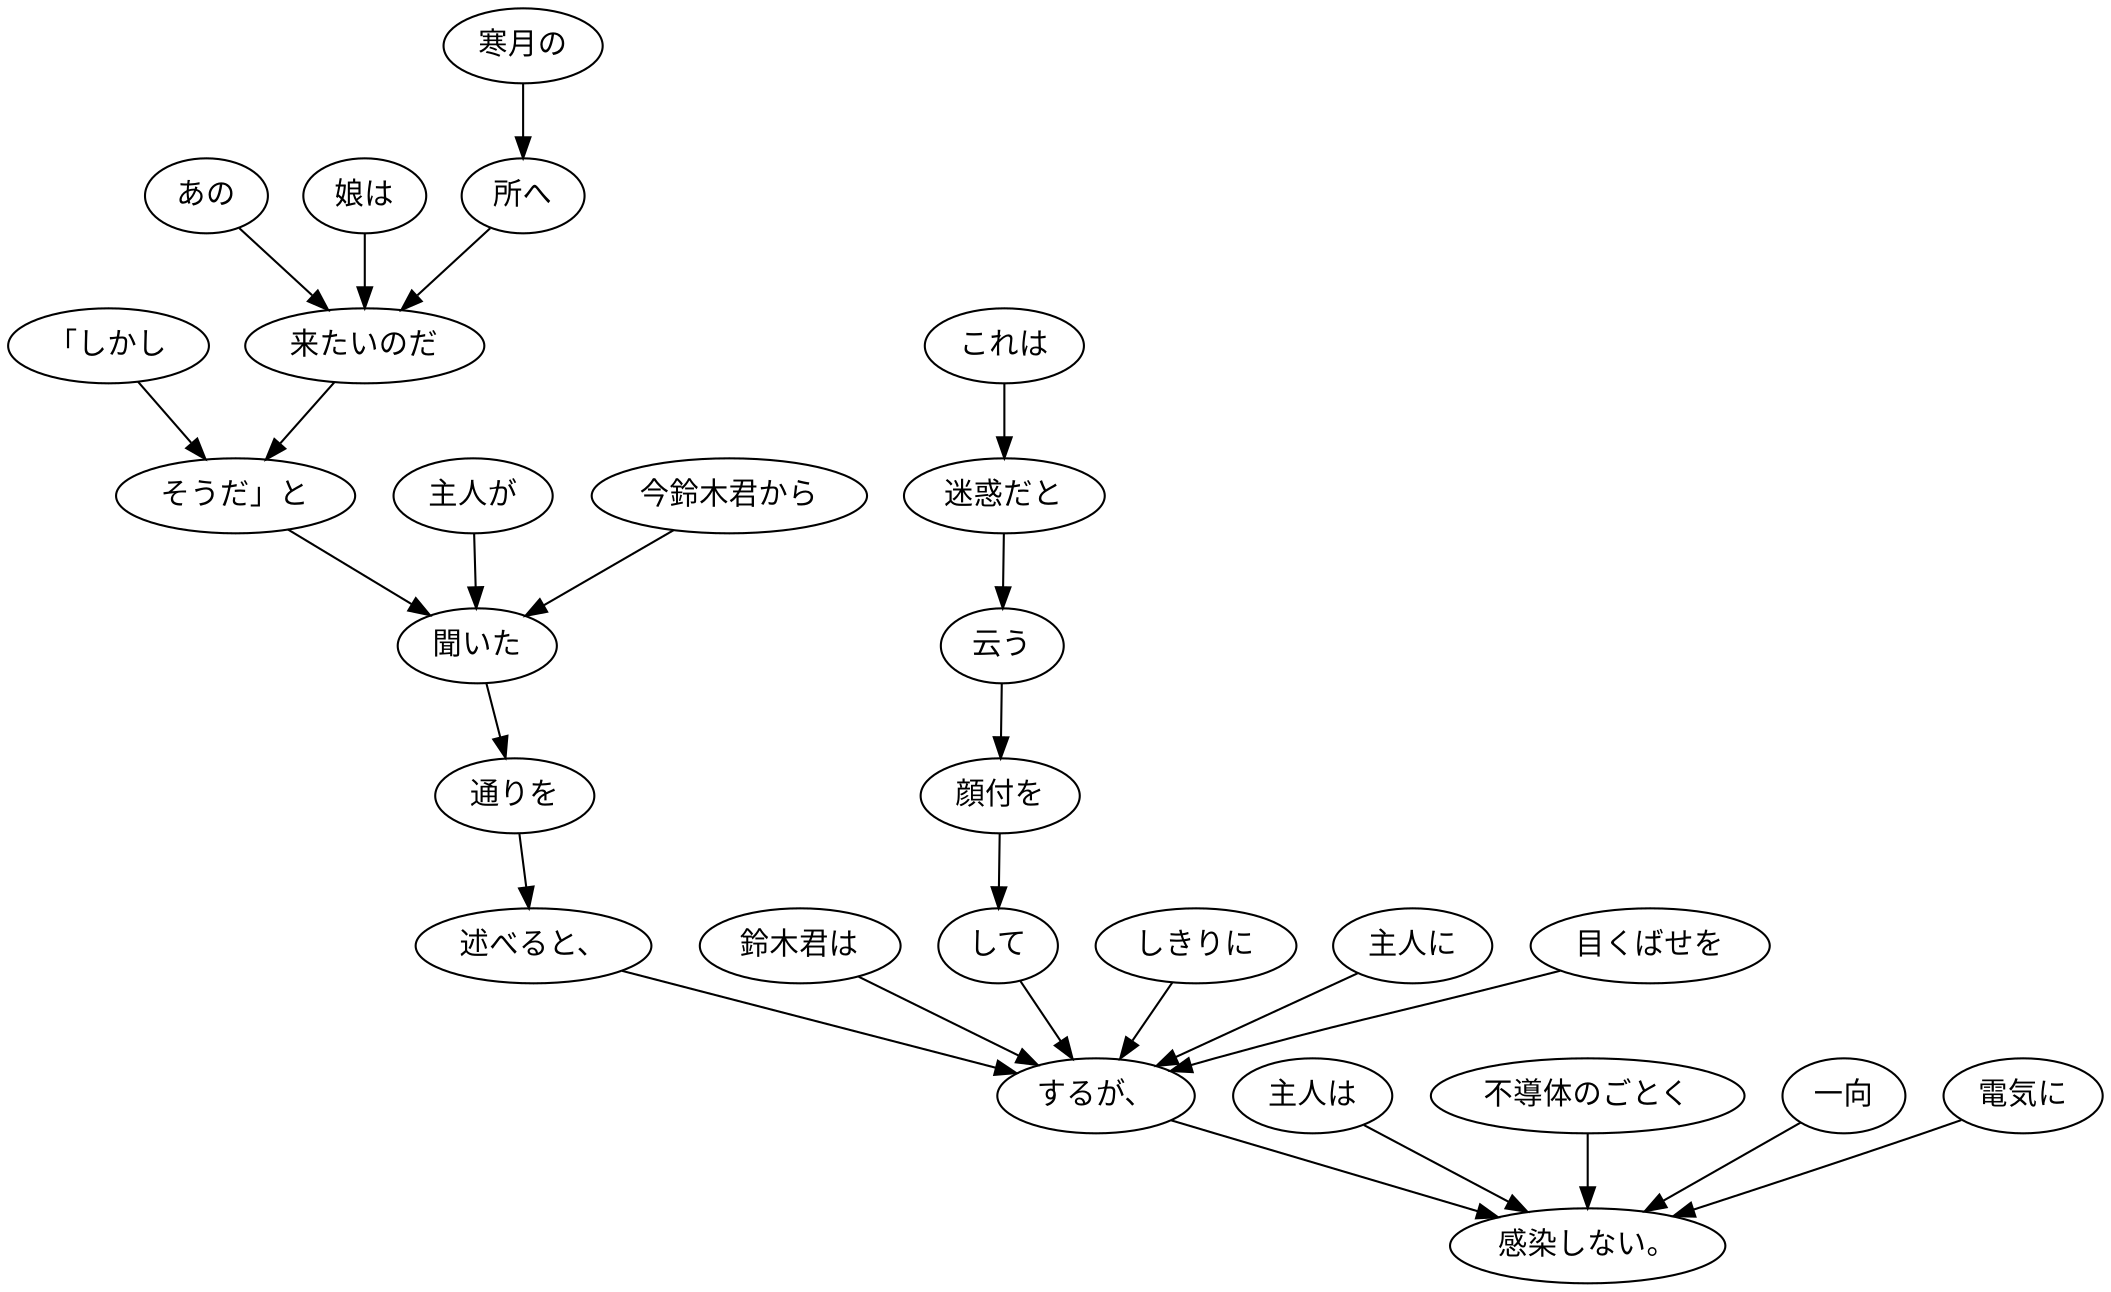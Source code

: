digraph graph2567 {
	node0 [label="「しかし"];
	node1 [label="あの"];
	node2 [label="娘は"];
	node3 [label="寒月の"];
	node4 [label="所へ"];
	node5 [label="来たいのだ"];
	node6 [label="そうだ」と"];
	node7 [label="主人が"];
	node8 [label="今鈴木君から"];
	node9 [label="聞いた"];
	node10 [label="通りを"];
	node11 [label="述べると、"];
	node12 [label="鈴木君は"];
	node13 [label="これは"];
	node14 [label="迷惑だと"];
	node15 [label="云う"];
	node16 [label="顔付を"];
	node17 [label="して"];
	node18 [label="しきりに"];
	node19 [label="主人に"];
	node20 [label="目くばせを"];
	node21 [label="するが、"];
	node22 [label="主人は"];
	node23 [label="不導体のごとく"];
	node24 [label="一向"];
	node25 [label="電気に"];
	node26 [label="感染しない。"];
	node0 -> node6;
	node1 -> node5;
	node2 -> node5;
	node3 -> node4;
	node4 -> node5;
	node5 -> node6;
	node6 -> node9;
	node7 -> node9;
	node8 -> node9;
	node9 -> node10;
	node10 -> node11;
	node11 -> node21;
	node12 -> node21;
	node13 -> node14;
	node14 -> node15;
	node15 -> node16;
	node16 -> node17;
	node17 -> node21;
	node18 -> node21;
	node19 -> node21;
	node20 -> node21;
	node21 -> node26;
	node22 -> node26;
	node23 -> node26;
	node24 -> node26;
	node25 -> node26;
}
